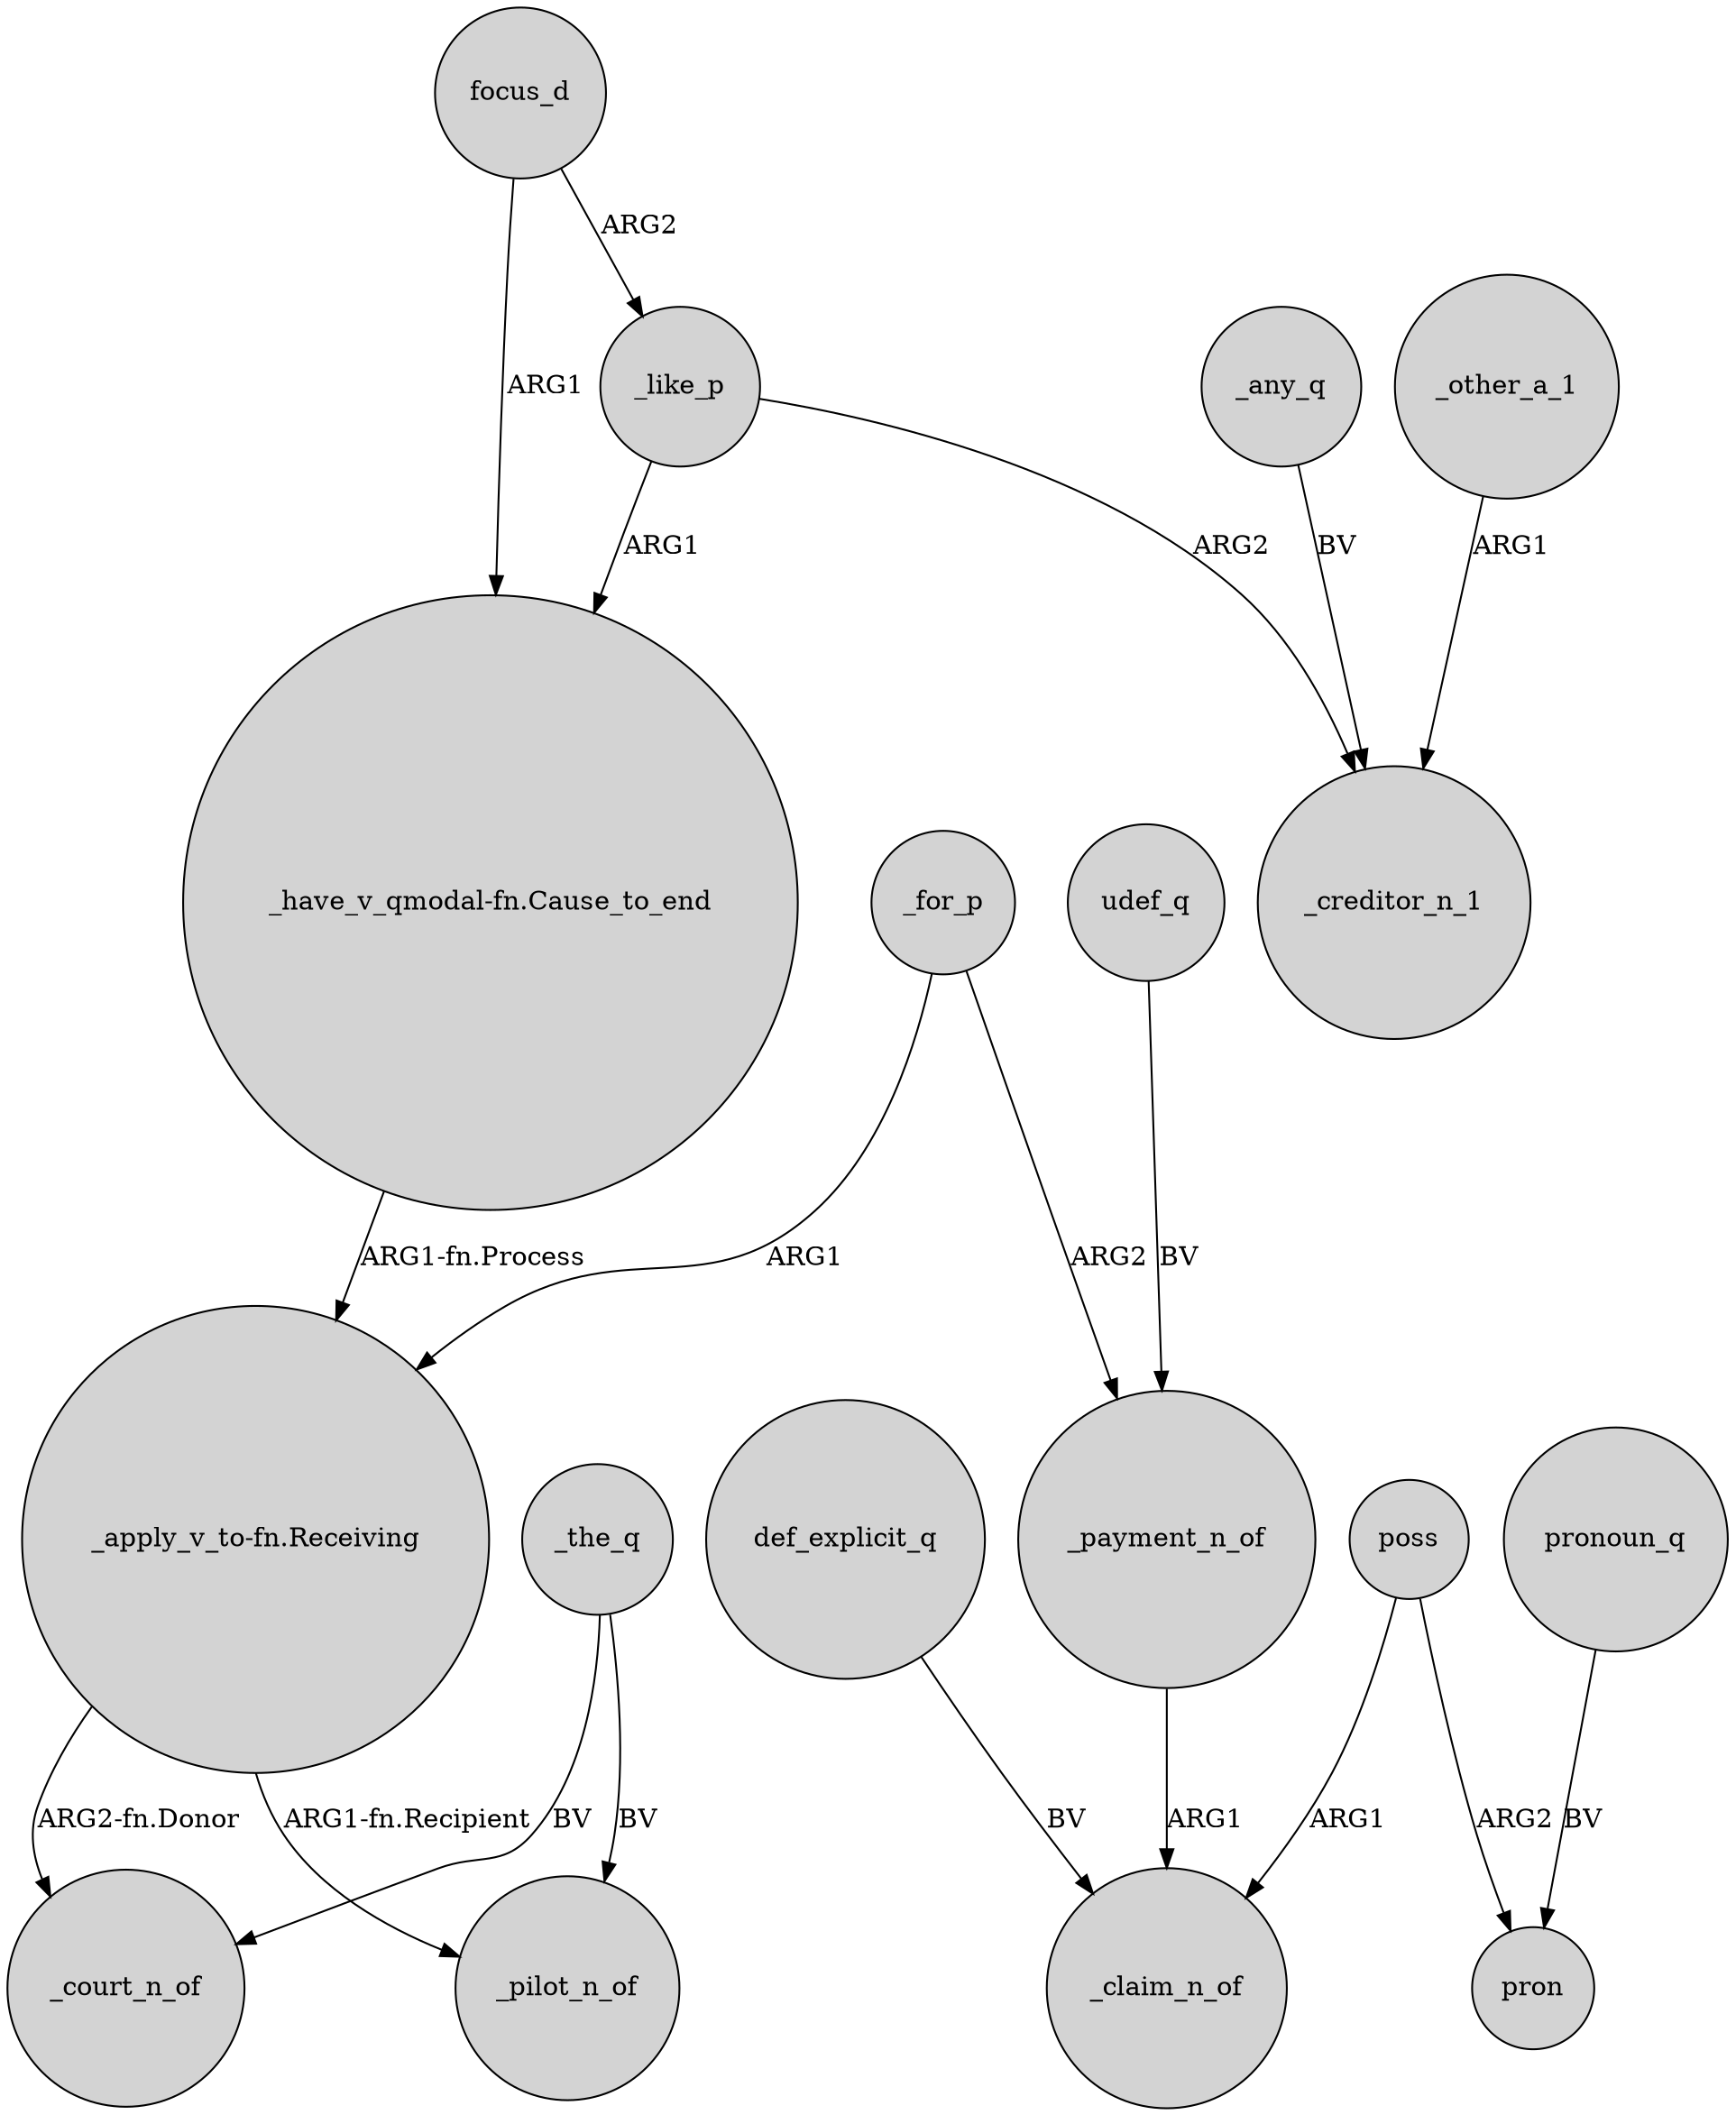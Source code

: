 digraph {
	node [shape=circle style=filled]
	focus_d -> _like_p [label=ARG2]
	_like_p -> "_have_v_qmodal-fn.Cause_to_end" [label=ARG1]
	_payment_n_of -> _claim_n_of [label=ARG1]
	"_apply_v_to-fn.Receiving" -> _court_n_of [label="ARG2-fn.Donor"]
	"_apply_v_to-fn.Receiving" -> _pilot_n_of [label="ARG1-fn.Recipient"]
	_other_a_1 -> _creditor_n_1 [label=ARG1]
	poss -> _claim_n_of [label=ARG1]
	def_explicit_q -> _claim_n_of [label=BV]
	focus_d -> "_have_v_qmodal-fn.Cause_to_end" [label=ARG1]
	pronoun_q -> pron [label=BV]
	_like_p -> _creditor_n_1 [label=ARG2]
	poss -> pron [label=ARG2]
	_any_q -> _creditor_n_1 [label=BV]
	"_have_v_qmodal-fn.Cause_to_end" -> "_apply_v_to-fn.Receiving" [label="ARG1-fn.Process"]
	udef_q -> _payment_n_of [label=BV]
	_the_q -> _court_n_of [label=BV]
	_the_q -> _pilot_n_of [label=BV]
	_for_p -> "_apply_v_to-fn.Receiving" [label=ARG1]
	_for_p -> _payment_n_of [label=ARG2]
}

